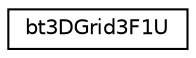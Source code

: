 digraph "Graphical Class Hierarchy"
{
  edge [fontname="Helvetica",fontsize="10",labelfontname="Helvetica",labelfontsize="10"];
  node [fontname="Helvetica",fontsize="10",shape=record];
  rankdir="LR";
  Node1 [label="bt3DGrid3F1U",height=0.2,width=0.4,color="black", fillcolor="white", style="filled",URL="$structbt3_d_grid3_f1_u.html"];
}
